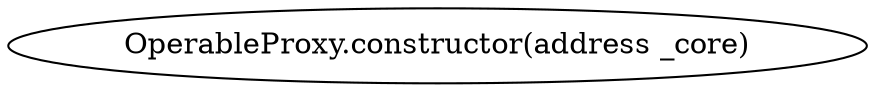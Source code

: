 digraph "" {
	graph [bb="0,0,349.18,36"];
	node [label="\N"];
	"OperableProxy.constructor(address _core)"	 [height=0.5,
		pos="174.59,18",
		width=4.8498];
}
digraph "" {
	graph [bb="0,0,349.18,36"];
	node [label="\N"];
	"OperableProxy.constructor(address _core)"	 [height=0.5,
		pos="174.59,18",
		width=4.8498];
}
digraph "" {
	graph [bb="0,0,349.18,36"];
	node [label="\N"];
	"OperableProxy.constructor(address _core)"	 [height=0.5,
		pos="174.59,18",
		width=4.8498];
}
digraph "" {
	graph [bb="0,0,349.18,36"];
	node [label="\N"];
	"OperableProxy.constructor(address _core)"	 [height=0.5,
		pos="174.59,18",
		width=4.8498];
}
digraph "" {
	graph [bb="0,0,349.18,36"];
	node [label="\N"];
	"OperableProxy.constructor(address _core)"	 [height=0.5,
		pos="174.59,18",
		width=4.8498];
}
